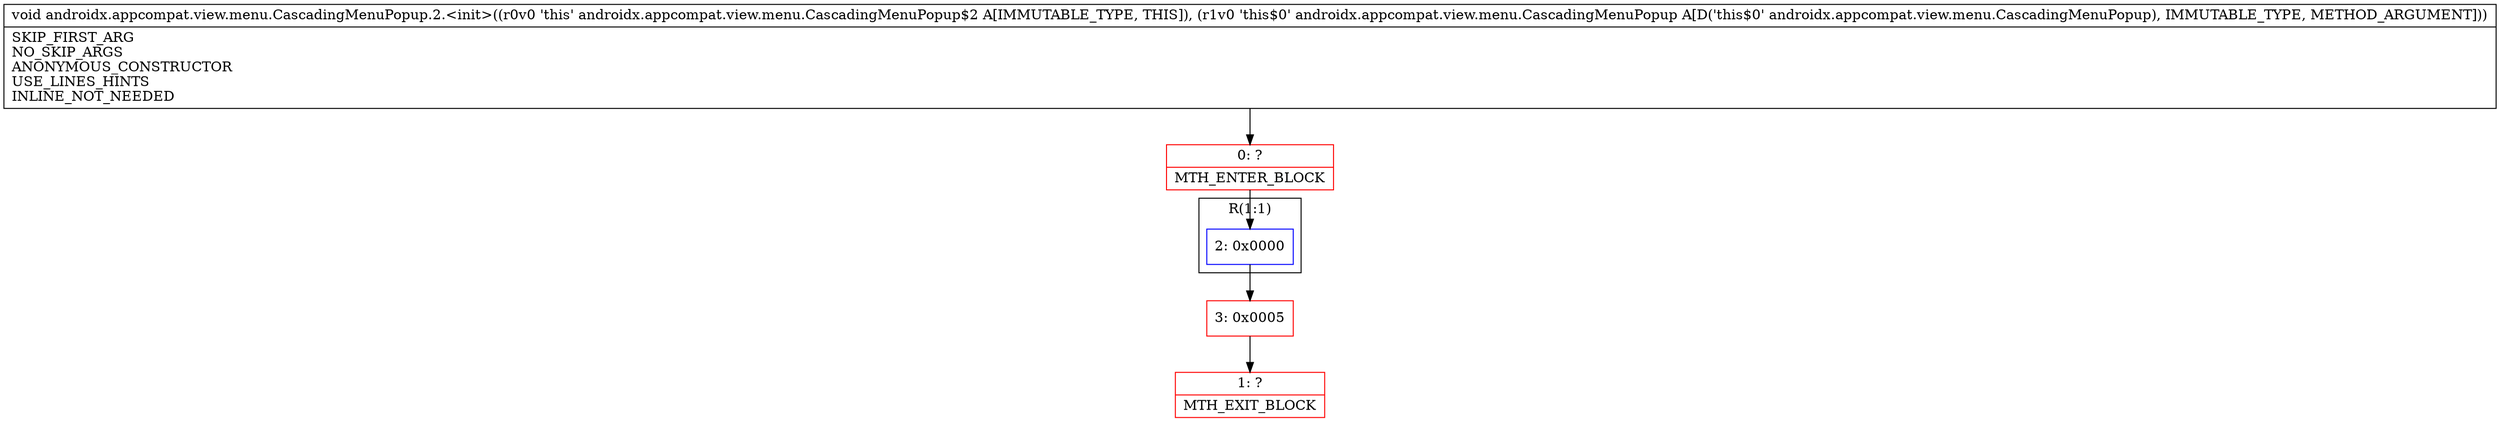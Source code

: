 digraph "CFG forandroidx.appcompat.view.menu.CascadingMenuPopup.2.\<init\>(Landroidx\/appcompat\/view\/menu\/CascadingMenuPopup;)V" {
subgraph cluster_Region_2105610587 {
label = "R(1:1)";
node [shape=record,color=blue];
Node_2 [shape=record,label="{2\:\ 0x0000}"];
}
Node_0 [shape=record,color=red,label="{0\:\ ?|MTH_ENTER_BLOCK\l}"];
Node_3 [shape=record,color=red,label="{3\:\ 0x0005}"];
Node_1 [shape=record,color=red,label="{1\:\ ?|MTH_EXIT_BLOCK\l}"];
MethodNode[shape=record,label="{void androidx.appcompat.view.menu.CascadingMenuPopup.2.\<init\>((r0v0 'this' androidx.appcompat.view.menu.CascadingMenuPopup$2 A[IMMUTABLE_TYPE, THIS]), (r1v0 'this$0' androidx.appcompat.view.menu.CascadingMenuPopup A[D('this$0' androidx.appcompat.view.menu.CascadingMenuPopup), IMMUTABLE_TYPE, METHOD_ARGUMENT]))  | SKIP_FIRST_ARG\lNO_SKIP_ARGS\lANONYMOUS_CONSTRUCTOR\lUSE_LINES_HINTS\lINLINE_NOT_NEEDED\l}"];
MethodNode -> Node_0;Node_2 -> Node_3;
Node_0 -> Node_2;
Node_3 -> Node_1;
}

